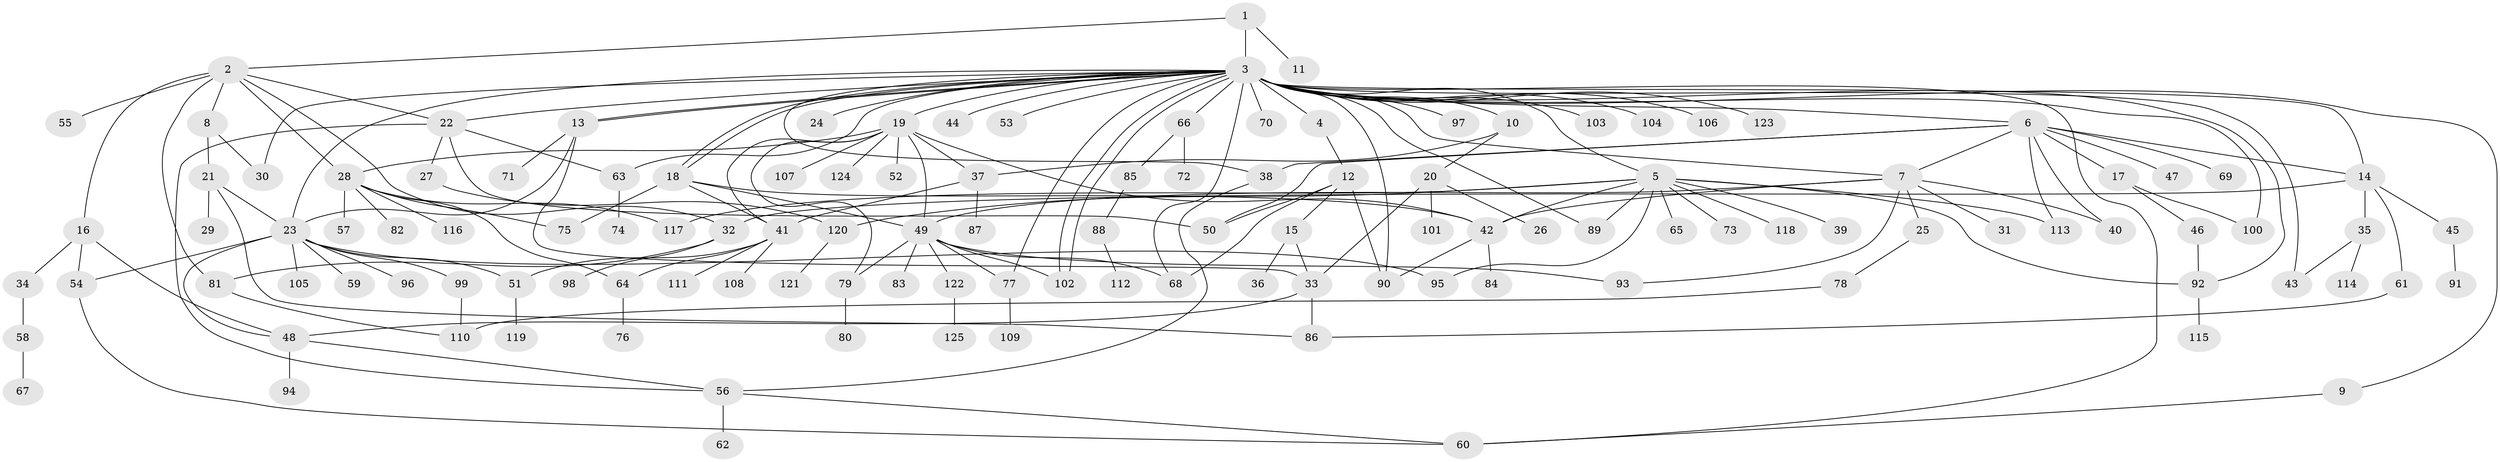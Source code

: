 // Generated by graph-tools (version 1.1) at 2025/11/02/27/25 16:11:10]
// undirected, 125 vertices, 183 edges
graph export_dot {
graph [start="1"]
  node [color=gray90,style=filled];
  1;
  2;
  3;
  4;
  5;
  6;
  7;
  8;
  9;
  10;
  11;
  12;
  13;
  14;
  15;
  16;
  17;
  18;
  19;
  20;
  21;
  22;
  23;
  24;
  25;
  26;
  27;
  28;
  29;
  30;
  31;
  32;
  33;
  34;
  35;
  36;
  37;
  38;
  39;
  40;
  41;
  42;
  43;
  44;
  45;
  46;
  47;
  48;
  49;
  50;
  51;
  52;
  53;
  54;
  55;
  56;
  57;
  58;
  59;
  60;
  61;
  62;
  63;
  64;
  65;
  66;
  67;
  68;
  69;
  70;
  71;
  72;
  73;
  74;
  75;
  76;
  77;
  78;
  79;
  80;
  81;
  82;
  83;
  84;
  85;
  86;
  87;
  88;
  89;
  90;
  91;
  92;
  93;
  94;
  95;
  96;
  97;
  98;
  99;
  100;
  101;
  102;
  103;
  104;
  105;
  106;
  107;
  108;
  109;
  110;
  111;
  112;
  113;
  114;
  115;
  116;
  117;
  118;
  119;
  120;
  121;
  122;
  123;
  124;
  125;
  1 -- 2;
  1 -- 3;
  1 -- 11;
  2 -- 8;
  2 -- 16;
  2 -- 22;
  2 -- 28;
  2 -- 32;
  2 -- 55;
  2 -- 81;
  3 -- 4;
  3 -- 5;
  3 -- 6;
  3 -- 7;
  3 -- 9;
  3 -- 10;
  3 -- 13;
  3 -- 13;
  3 -- 14;
  3 -- 18;
  3 -- 18;
  3 -- 19;
  3 -- 22;
  3 -- 23;
  3 -- 24;
  3 -- 30;
  3 -- 38;
  3 -- 43;
  3 -- 44;
  3 -- 53;
  3 -- 60;
  3 -- 63;
  3 -- 66;
  3 -- 68;
  3 -- 70;
  3 -- 77;
  3 -- 89;
  3 -- 90;
  3 -- 92;
  3 -- 97;
  3 -- 100;
  3 -- 102;
  3 -- 102;
  3 -- 103;
  3 -- 104;
  3 -- 106;
  3 -- 123;
  4 -- 12;
  5 -- 39;
  5 -- 42;
  5 -- 65;
  5 -- 73;
  5 -- 89;
  5 -- 92;
  5 -- 95;
  5 -- 113;
  5 -- 117;
  5 -- 118;
  5 -- 120;
  6 -- 7;
  6 -- 14;
  6 -- 17;
  6 -- 38;
  6 -- 40;
  6 -- 47;
  6 -- 50;
  6 -- 69;
  6 -- 113;
  7 -- 25;
  7 -- 31;
  7 -- 40;
  7 -- 42;
  7 -- 49;
  7 -- 93;
  8 -- 21;
  8 -- 30;
  9 -- 60;
  10 -- 20;
  10 -- 37;
  12 -- 15;
  12 -- 50;
  12 -- 68;
  12 -- 90;
  13 -- 23;
  13 -- 33;
  13 -- 71;
  14 -- 32;
  14 -- 35;
  14 -- 45;
  14 -- 61;
  15 -- 33;
  15 -- 36;
  16 -- 34;
  16 -- 48;
  16 -- 54;
  17 -- 46;
  17 -- 100;
  18 -- 41;
  18 -- 42;
  18 -- 49;
  18 -- 75;
  19 -- 28;
  19 -- 37;
  19 -- 41;
  19 -- 42;
  19 -- 49;
  19 -- 52;
  19 -- 79;
  19 -- 107;
  19 -- 124;
  20 -- 26;
  20 -- 33;
  20 -- 101;
  21 -- 23;
  21 -- 29;
  21 -- 86;
  22 -- 27;
  22 -- 50;
  22 -- 56;
  22 -- 63;
  23 -- 48;
  23 -- 51;
  23 -- 54;
  23 -- 59;
  23 -- 95;
  23 -- 96;
  23 -- 99;
  23 -- 105;
  25 -- 78;
  27 -- 120;
  28 -- 57;
  28 -- 64;
  28 -- 75;
  28 -- 82;
  28 -- 116;
  28 -- 117;
  32 -- 81;
  32 -- 98;
  33 -- 48;
  33 -- 86;
  34 -- 58;
  35 -- 43;
  35 -- 114;
  37 -- 41;
  37 -- 87;
  38 -- 56;
  41 -- 51;
  41 -- 64;
  41 -- 108;
  41 -- 111;
  42 -- 84;
  42 -- 90;
  45 -- 91;
  46 -- 92;
  48 -- 56;
  48 -- 94;
  49 -- 68;
  49 -- 77;
  49 -- 79;
  49 -- 83;
  49 -- 93;
  49 -- 102;
  49 -- 122;
  51 -- 119;
  54 -- 60;
  56 -- 60;
  56 -- 62;
  58 -- 67;
  61 -- 86;
  63 -- 74;
  64 -- 76;
  66 -- 72;
  66 -- 85;
  77 -- 109;
  78 -- 110;
  79 -- 80;
  81 -- 110;
  85 -- 88;
  88 -- 112;
  92 -- 115;
  99 -- 110;
  120 -- 121;
  122 -- 125;
}
